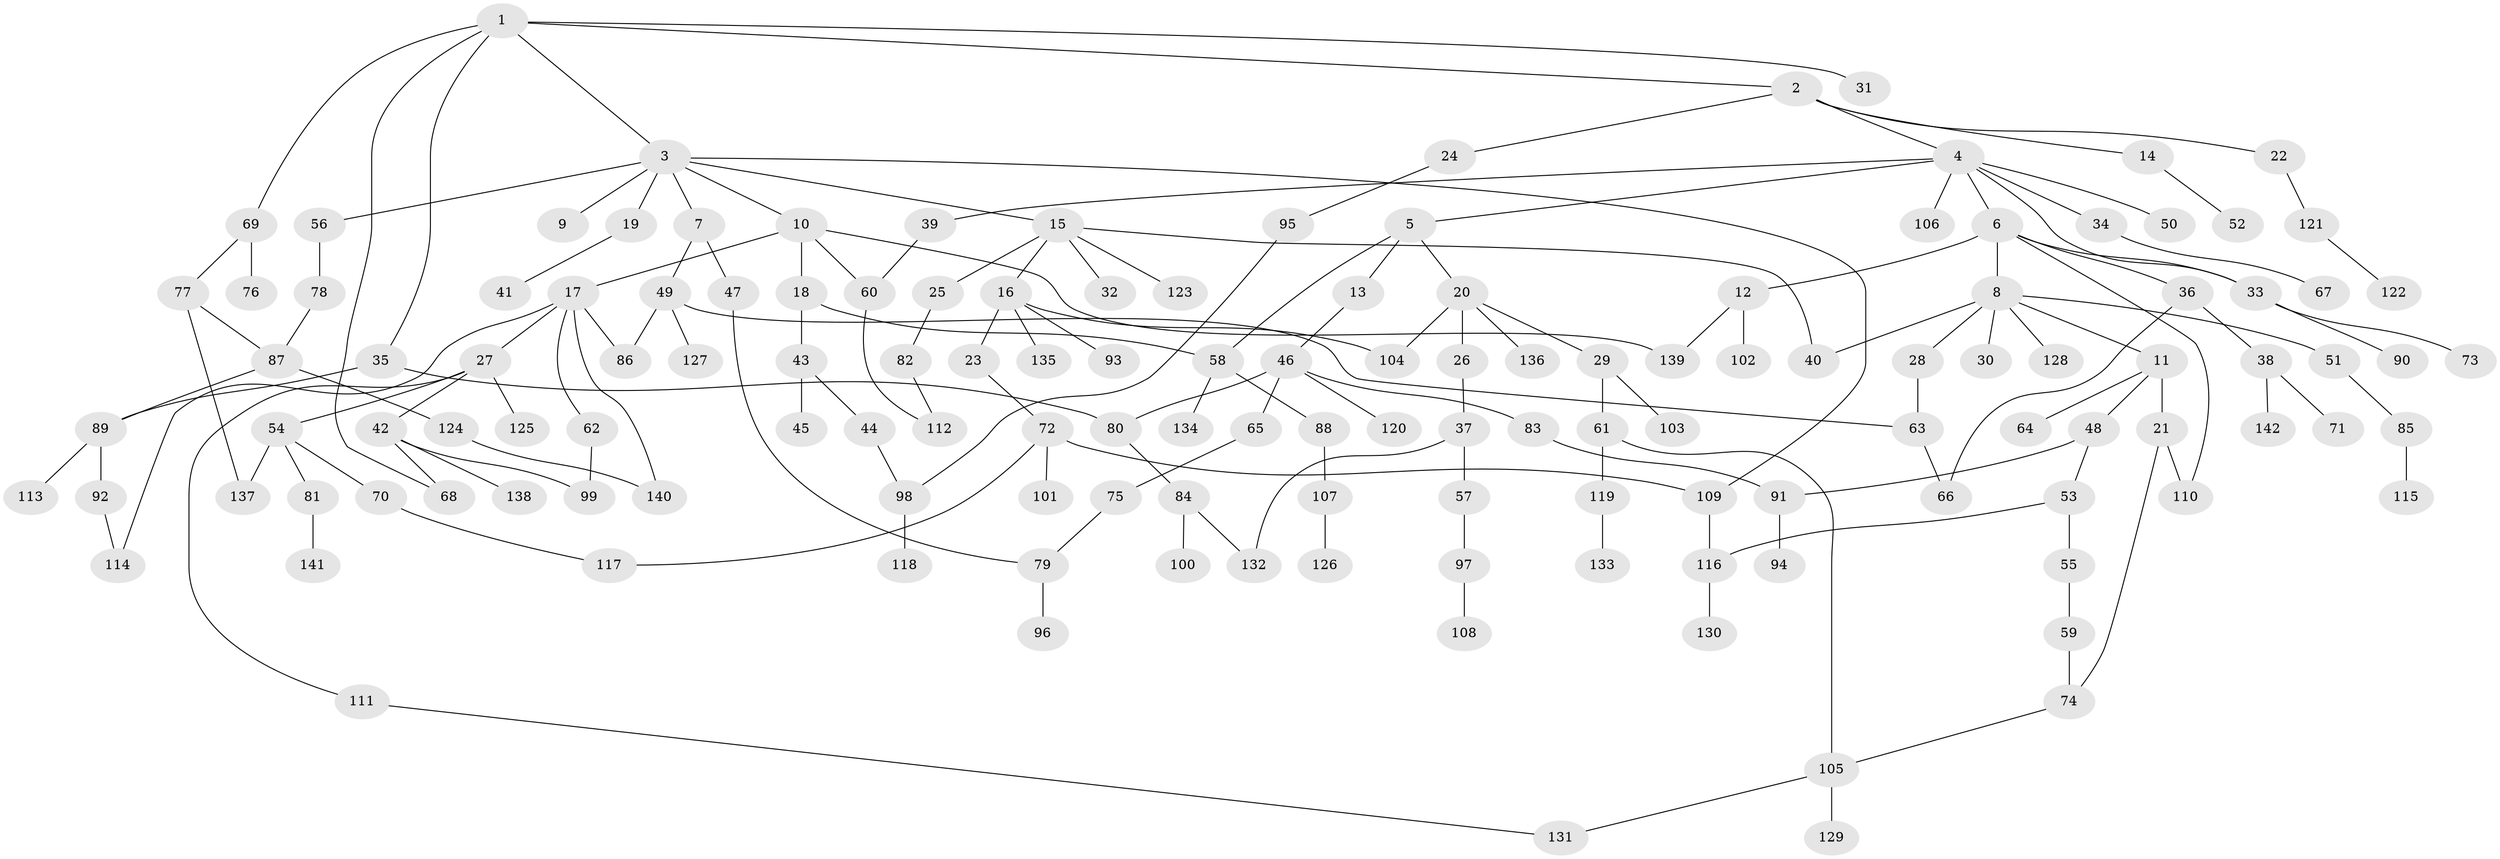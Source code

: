 // coarse degree distribution, {5: 0.03488372093023256, 7: 0.023255813953488372, 4: 0.08139534883720931, 6: 0.046511627906976744, 3: 0.2441860465116279, 2: 0.4069767441860465, 1: 0.16279069767441862}
// Generated by graph-tools (version 1.1) at 2025/48/03/04/25 22:48:42]
// undirected, 142 vertices, 170 edges
graph export_dot {
  node [color=gray90,style=filled];
  1;
  2;
  3;
  4;
  5;
  6;
  7;
  8;
  9;
  10;
  11;
  12;
  13;
  14;
  15;
  16;
  17;
  18;
  19;
  20;
  21;
  22;
  23;
  24;
  25;
  26;
  27;
  28;
  29;
  30;
  31;
  32;
  33;
  34;
  35;
  36;
  37;
  38;
  39;
  40;
  41;
  42;
  43;
  44;
  45;
  46;
  47;
  48;
  49;
  50;
  51;
  52;
  53;
  54;
  55;
  56;
  57;
  58;
  59;
  60;
  61;
  62;
  63;
  64;
  65;
  66;
  67;
  68;
  69;
  70;
  71;
  72;
  73;
  74;
  75;
  76;
  77;
  78;
  79;
  80;
  81;
  82;
  83;
  84;
  85;
  86;
  87;
  88;
  89;
  90;
  91;
  92;
  93;
  94;
  95;
  96;
  97;
  98;
  99;
  100;
  101;
  102;
  103;
  104;
  105;
  106;
  107;
  108;
  109;
  110;
  111;
  112;
  113;
  114;
  115;
  116;
  117;
  118;
  119;
  120;
  121;
  122;
  123;
  124;
  125;
  126;
  127;
  128;
  129;
  130;
  131;
  132;
  133;
  134;
  135;
  136;
  137;
  138;
  139;
  140;
  141;
  142;
  1 -- 2;
  1 -- 3;
  1 -- 31;
  1 -- 35;
  1 -- 69;
  1 -- 68;
  2 -- 4;
  2 -- 14;
  2 -- 22;
  2 -- 24;
  3 -- 7;
  3 -- 9;
  3 -- 10;
  3 -- 15;
  3 -- 19;
  3 -- 56;
  3 -- 109;
  4 -- 5;
  4 -- 6;
  4 -- 34;
  4 -- 39;
  4 -- 50;
  4 -- 106;
  4 -- 33;
  5 -- 13;
  5 -- 20;
  5 -- 58;
  6 -- 8;
  6 -- 12;
  6 -- 33;
  6 -- 36;
  6 -- 110;
  7 -- 47;
  7 -- 49;
  8 -- 11;
  8 -- 28;
  8 -- 30;
  8 -- 40;
  8 -- 51;
  8 -- 128;
  10 -- 17;
  10 -- 18;
  10 -- 139;
  10 -- 60;
  11 -- 21;
  11 -- 48;
  11 -- 64;
  12 -- 102;
  12 -- 139;
  13 -- 46;
  14 -- 52;
  15 -- 16;
  15 -- 25;
  15 -- 32;
  15 -- 123;
  15 -- 40;
  16 -- 23;
  16 -- 93;
  16 -- 104;
  16 -- 135;
  17 -- 27;
  17 -- 62;
  17 -- 114;
  17 -- 140;
  17 -- 86;
  18 -- 43;
  18 -- 58;
  19 -- 41;
  20 -- 26;
  20 -- 29;
  20 -- 136;
  20 -- 104;
  21 -- 74;
  21 -- 110;
  22 -- 121;
  23 -- 72;
  24 -- 95;
  25 -- 82;
  26 -- 37;
  27 -- 42;
  27 -- 54;
  27 -- 111;
  27 -- 125;
  28 -- 63;
  29 -- 61;
  29 -- 103;
  33 -- 73;
  33 -- 90;
  34 -- 67;
  35 -- 80;
  35 -- 89;
  36 -- 38;
  36 -- 66;
  37 -- 57;
  37 -- 132;
  38 -- 71;
  38 -- 142;
  39 -- 60;
  42 -- 68;
  42 -- 99;
  42 -- 138;
  43 -- 44;
  43 -- 45;
  44 -- 98;
  46 -- 65;
  46 -- 83;
  46 -- 120;
  46 -- 80;
  47 -- 79;
  48 -- 53;
  48 -- 91;
  49 -- 86;
  49 -- 127;
  49 -- 63;
  51 -- 85;
  53 -- 55;
  53 -- 116;
  54 -- 70;
  54 -- 81;
  54 -- 137;
  55 -- 59;
  56 -- 78;
  57 -- 97;
  58 -- 88;
  58 -- 134;
  59 -- 74;
  60 -- 112;
  61 -- 105;
  61 -- 119;
  62 -- 99;
  63 -- 66;
  65 -- 75;
  69 -- 76;
  69 -- 77;
  70 -- 117;
  72 -- 101;
  72 -- 117;
  72 -- 109;
  74 -- 105;
  75 -- 79;
  77 -- 137;
  77 -- 87;
  78 -- 87;
  79 -- 96;
  80 -- 84;
  81 -- 141;
  82 -- 112;
  83 -- 91;
  84 -- 100;
  84 -- 132;
  85 -- 115;
  87 -- 124;
  87 -- 89;
  88 -- 107;
  89 -- 92;
  89 -- 113;
  91 -- 94;
  92 -- 114;
  95 -- 98;
  97 -- 108;
  98 -- 118;
  105 -- 129;
  105 -- 131;
  107 -- 126;
  109 -- 116;
  111 -- 131;
  116 -- 130;
  119 -- 133;
  121 -- 122;
  124 -- 140;
}
